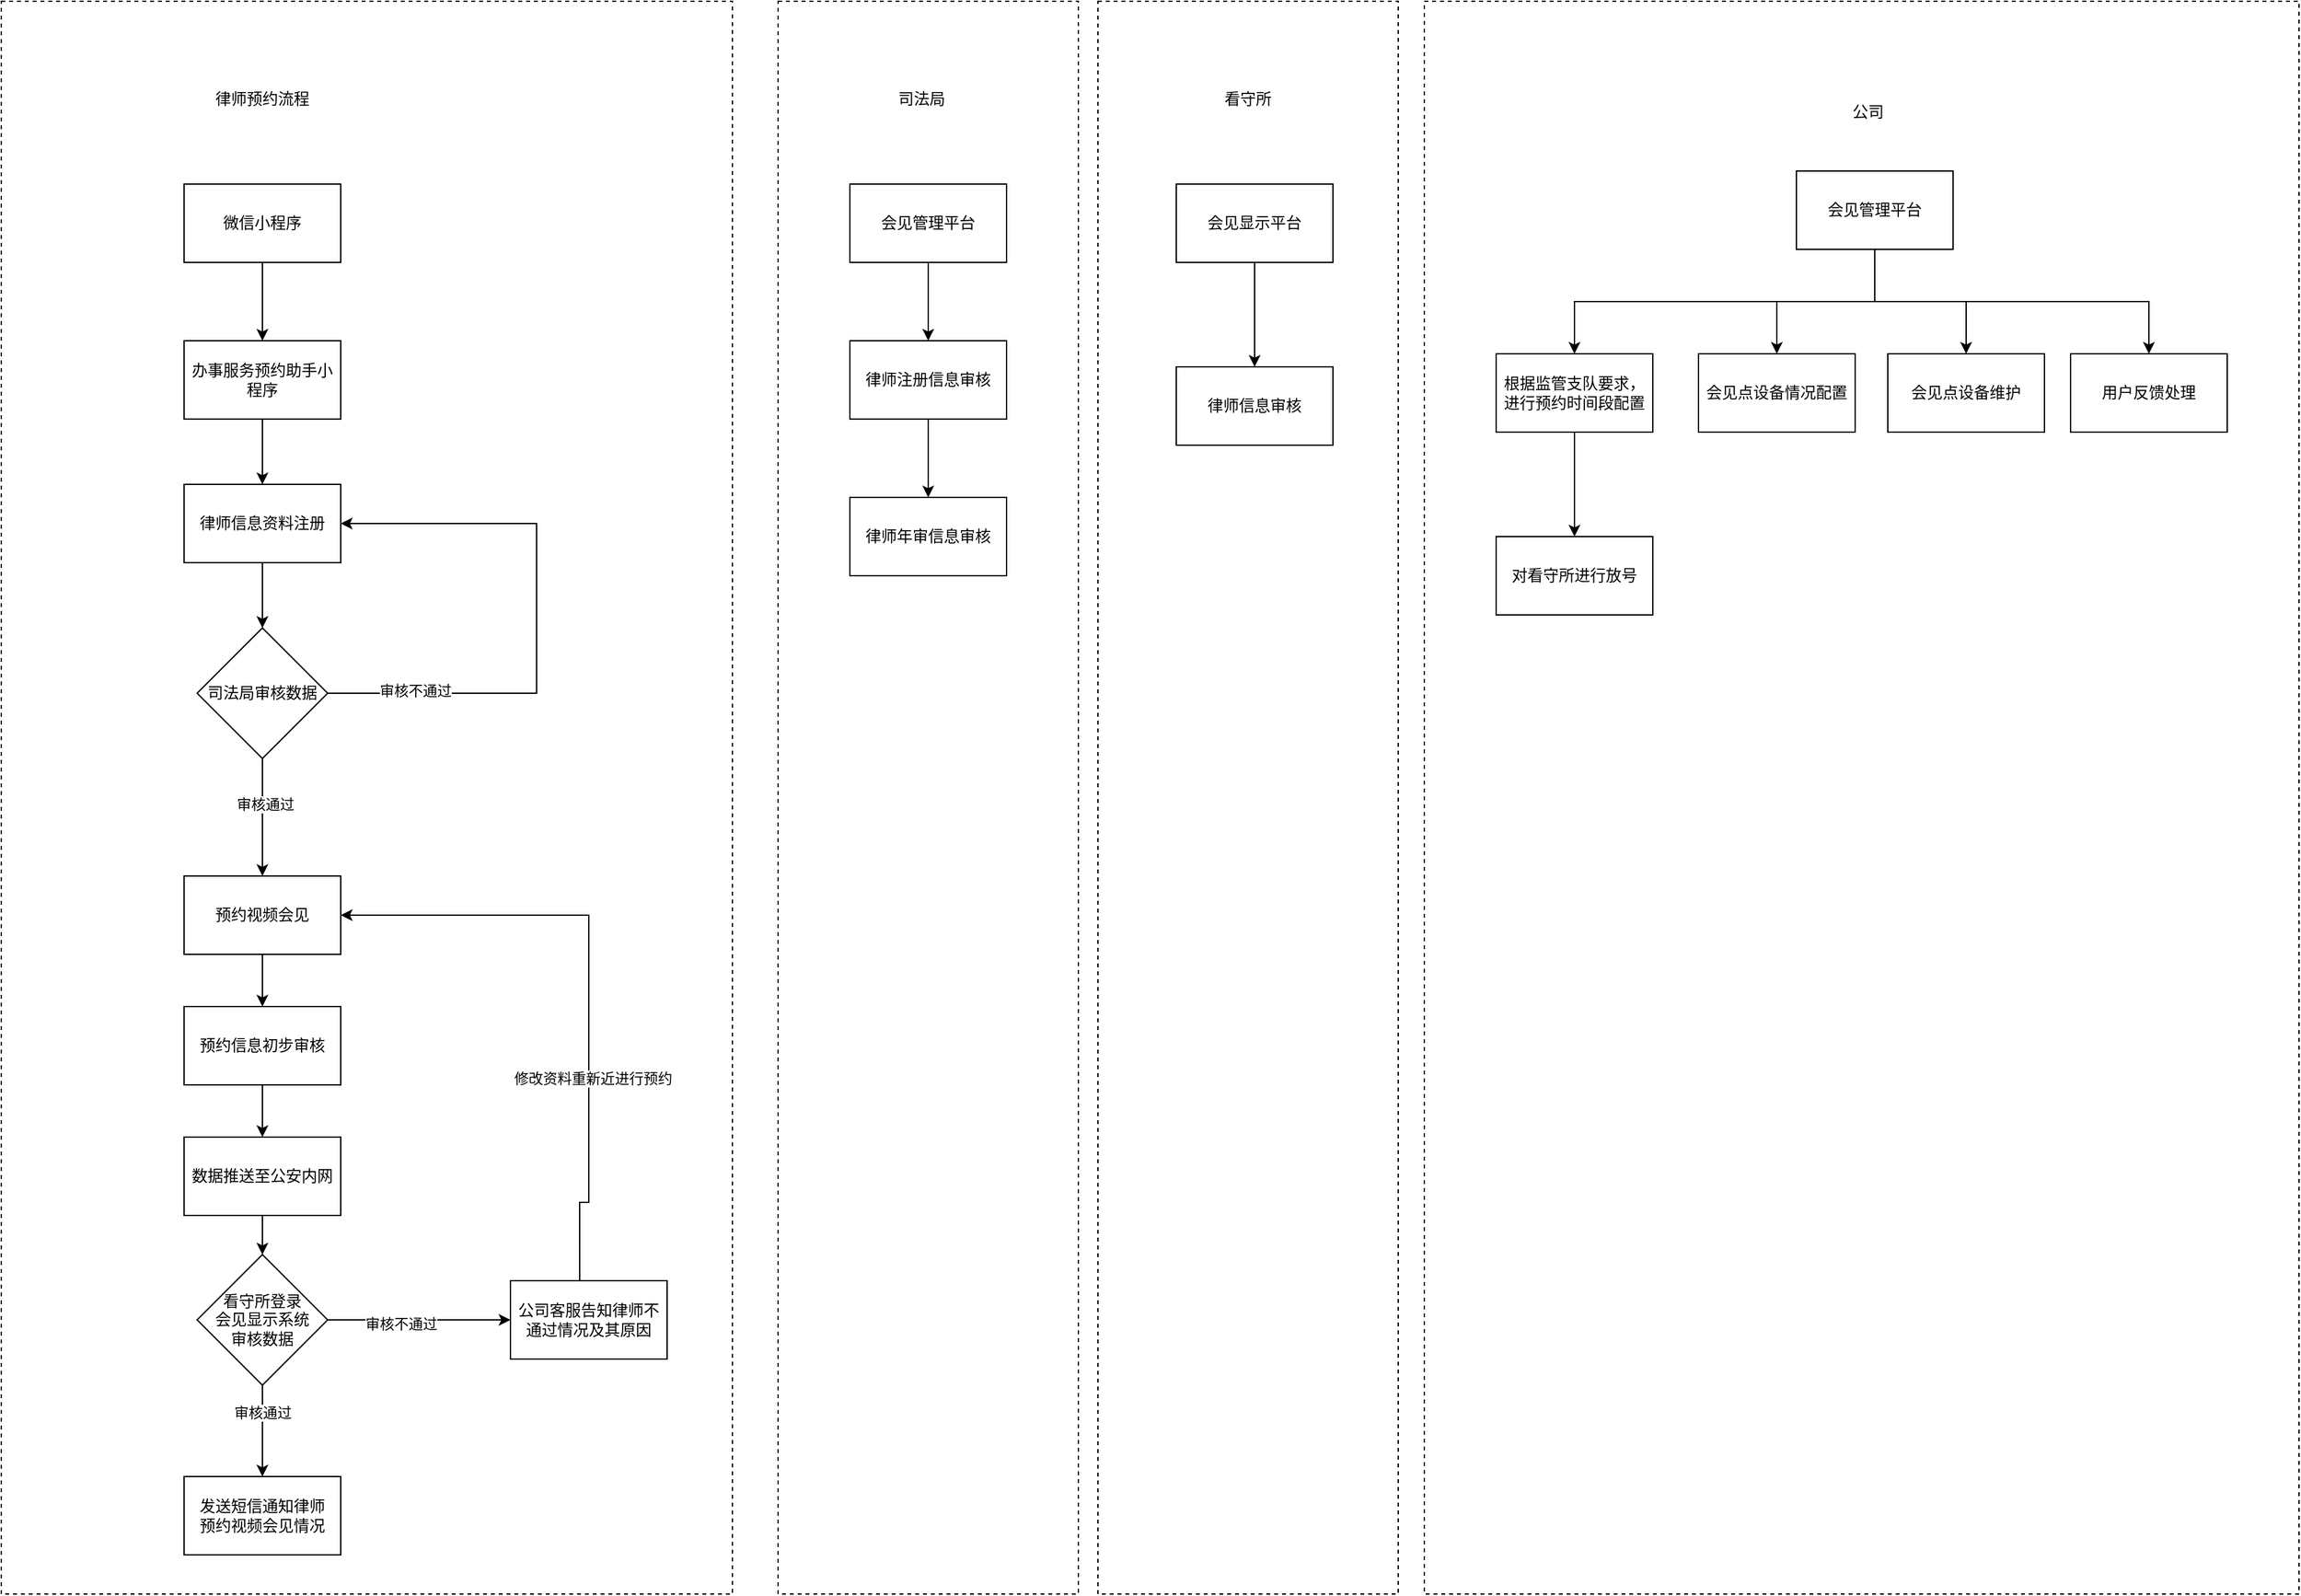 <mxfile version="26.2.10">
  <diagram id="C5RBs43oDa-KdzZeNtuy" name="Page-1">
    <mxGraphModel dx="2731" dy="2170" grid="1" gridSize="10" guides="1" tooltips="1" connect="1" arrows="1" fold="1" page="1" pageScale="1" pageWidth="827" pageHeight="1169" math="0" shadow="0">
      <root>
        <mxCell id="WIyWlLk6GJQsqaUBKTNV-0" />
        <mxCell id="WIyWlLk6GJQsqaUBKTNV-1" parent="WIyWlLk6GJQsqaUBKTNV-0" />
        <mxCell id="S2FNDMp0x8_p2Qf94cD2-87" value="" style="rounded=0;whiteSpace=wrap;html=1;dashed=1;" vertex="1" parent="WIyWlLk6GJQsqaUBKTNV-1">
          <mxGeometry x="760" y="-110" width="230" height="1220" as="geometry" />
        </mxCell>
        <mxCell id="S2FNDMp0x8_p2Qf94cD2-57" value="" style="rounded=0;whiteSpace=wrap;html=1;dashed=1;" vertex="1" parent="WIyWlLk6GJQsqaUBKTNV-1">
          <mxGeometry x="1010" y="-110" width="670" height="1220" as="geometry" />
        </mxCell>
        <mxCell id="S2FNDMp0x8_p2Qf94cD2-55" value="" style="rounded=0;whiteSpace=wrap;html=1;dashed=1;" vertex="1" parent="WIyWlLk6GJQsqaUBKTNV-1">
          <mxGeometry x="515" y="-110" width="230" height="1220" as="geometry" />
        </mxCell>
        <mxCell id="S2FNDMp0x8_p2Qf94cD2-41" value="" style="rounded=0;whiteSpace=wrap;html=1;dashed=1;" vertex="1" parent="WIyWlLk6GJQsqaUBKTNV-1">
          <mxGeometry x="-80" y="-110" width="560" height="1220" as="geometry" />
        </mxCell>
        <mxCell id="S2FNDMp0x8_p2Qf94cD2-7" style="edgeStyle=orthogonalEdgeStyle;rounded=0;orthogonalLoop=1;jettySize=auto;html=1;exitX=0.5;exitY=1;exitDx=0;exitDy=0;entryX=0.5;entryY=0;entryDx=0;entryDy=0;" edge="1" parent="WIyWlLk6GJQsqaUBKTNV-1" source="S2FNDMp0x8_p2Qf94cD2-0" target="S2FNDMp0x8_p2Qf94cD2-6">
          <mxGeometry relative="1" as="geometry" />
        </mxCell>
        <mxCell id="S2FNDMp0x8_p2Qf94cD2-0" value="办事服务预约助手小程序" style="rounded=0;whiteSpace=wrap;html=1;" vertex="1" parent="WIyWlLk6GJQsqaUBKTNV-1">
          <mxGeometry x="60" y="150" width="120" height="60" as="geometry" />
        </mxCell>
        <mxCell id="S2FNDMp0x8_p2Qf94cD2-3" style="edgeStyle=orthogonalEdgeStyle;rounded=0;orthogonalLoop=1;jettySize=auto;html=1;" edge="1" parent="WIyWlLk6GJQsqaUBKTNV-1" source="S2FNDMp0x8_p2Qf94cD2-2" target="S2FNDMp0x8_p2Qf94cD2-0">
          <mxGeometry relative="1" as="geometry" />
        </mxCell>
        <mxCell id="S2FNDMp0x8_p2Qf94cD2-2" value="微信小程序" style="rounded=0;whiteSpace=wrap;html=1;" vertex="1" parent="WIyWlLk6GJQsqaUBKTNV-1">
          <mxGeometry x="60" y="30" width="120" height="60" as="geometry" />
        </mxCell>
        <mxCell id="S2FNDMp0x8_p2Qf94cD2-9" style="edgeStyle=orthogonalEdgeStyle;rounded=0;orthogonalLoop=1;jettySize=auto;html=1;exitX=0.5;exitY=1;exitDx=0;exitDy=0;" edge="1" parent="WIyWlLk6GJQsqaUBKTNV-1" source="S2FNDMp0x8_p2Qf94cD2-6">
          <mxGeometry relative="1" as="geometry">
            <mxPoint x="120" y="370" as="targetPoint" />
          </mxGeometry>
        </mxCell>
        <mxCell id="S2FNDMp0x8_p2Qf94cD2-6" value="律师信息资料注册" style="rounded=0;whiteSpace=wrap;html=1;" vertex="1" parent="WIyWlLk6GJQsqaUBKTNV-1">
          <mxGeometry x="60" y="260" width="120" height="60" as="geometry" />
        </mxCell>
        <mxCell id="S2FNDMp0x8_p2Qf94cD2-18" style="edgeStyle=orthogonalEdgeStyle;rounded=0;orthogonalLoop=1;jettySize=auto;html=1;exitX=0.5;exitY=1;exitDx=0;exitDy=0;entryX=0.5;entryY=0;entryDx=0;entryDy=0;" edge="1" parent="WIyWlLk6GJQsqaUBKTNV-1" source="S2FNDMp0x8_p2Qf94cD2-14" target="S2FNDMp0x8_p2Qf94cD2-16">
          <mxGeometry relative="1" as="geometry" />
        </mxCell>
        <mxCell id="S2FNDMp0x8_p2Qf94cD2-19" value="审核通过" style="edgeLabel;html=1;align=center;verticalAlign=middle;resizable=0;points=[];" vertex="1" connectable="0" parent="S2FNDMp0x8_p2Qf94cD2-18">
          <mxGeometry x="-0.233" y="2" relative="1" as="geometry">
            <mxPoint as="offset" />
          </mxGeometry>
        </mxCell>
        <mxCell id="S2FNDMp0x8_p2Qf94cD2-20" style="edgeStyle=orthogonalEdgeStyle;rounded=0;orthogonalLoop=1;jettySize=auto;html=1;entryX=1;entryY=0.5;entryDx=0;entryDy=0;" edge="1" parent="WIyWlLk6GJQsqaUBKTNV-1" source="S2FNDMp0x8_p2Qf94cD2-14" target="S2FNDMp0x8_p2Qf94cD2-6">
          <mxGeometry relative="1" as="geometry">
            <Array as="points">
              <mxPoint x="330" y="420" />
              <mxPoint x="330" y="290" />
            </Array>
          </mxGeometry>
        </mxCell>
        <mxCell id="S2FNDMp0x8_p2Qf94cD2-21" value="审核不通过" style="edgeLabel;html=1;align=center;verticalAlign=middle;resizable=0;points=[];" vertex="1" connectable="0" parent="S2FNDMp0x8_p2Qf94cD2-20">
          <mxGeometry x="-0.696" y="2" relative="1" as="geometry">
            <mxPoint as="offset" />
          </mxGeometry>
        </mxCell>
        <mxCell id="S2FNDMp0x8_p2Qf94cD2-14" value="司法局审核数据" style="rhombus;whiteSpace=wrap;html=1;" vertex="1" parent="WIyWlLk6GJQsqaUBKTNV-1">
          <mxGeometry x="70" y="370" width="100" height="100" as="geometry" />
        </mxCell>
        <mxCell id="S2FNDMp0x8_p2Qf94cD2-66" value="" style="edgeStyle=orthogonalEdgeStyle;rounded=0;orthogonalLoop=1;jettySize=auto;html=1;" edge="1" parent="WIyWlLk6GJQsqaUBKTNV-1" source="S2FNDMp0x8_p2Qf94cD2-16" target="S2FNDMp0x8_p2Qf94cD2-65">
          <mxGeometry relative="1" as="geometry" />
        </mxCell>
        <mxCell id="S2FNDMp0x8_p2Qf94cD2-16" value="预约视频会见" style="rounded=0;whiteSpace=wrap;html=1;" vertex="1" parent="WIyWlLk6GJQsqaUBKTNV-1">
          <mxGeometry x="60" y="560" width="120" height="60" as="geometry" />
        </mxCell>
        <mxCell id="S2FNDMp0x8_p2Qf94cD2-27" style="edgeStyle=orthogonalEdgeStyle;rounded=0;orthogonalLoop=1;jettySize=auto;html=1;exitX=0.5;exitY=1;exitDx=0;exitDy=0;entryX=0.5;entryY=0;entryDx=0;entryDy=0;" edge="1" parent="WIyWlLk6GJQsqaUBKTNV-1" source="S2FNDMp0x8_p2Qf94cD2-25" target="S2FNDMp0x8_p2Qf94cD2-26">
          <mxGeometry relative="1" as="geometry" />
        </mxCell>
        <mxCell id="S2FNDMp0x8_p2Qf94cD2-25" value="数据推送至公安内网" style="rounded=0;whiteSpace=wrap;html=1;" vertex="1" parent="WIyWlLk6GJQsqaUBKTNV-1">
          <mxGeometry x="60" y="760" width="120" height="60" as="geometry" />
        </mxCell>
        <mxCell id="S2FNDMp0x8_p2Qf94cD2-30" style="edgeStyle=orthogonalEdgeStyle;rounded=0;orthogonalLoop=1;jettySize=auto;html=1;exitX=0.5;exitY=1;exitDx=0;exitDy=0;entryX=0.5;entryY=0;entryDx=0;entryDy=0;" edge="1" parent="WIyWlLk6GJQsqaUBKTNV-1" source="S2FNDMp0x8_p2Qf94cD2-26" target="S2FNDMp0x8_p2Qf94cD2-29">
          <mxGeometry relative="1" as="geometry">
            <Array as="points">
              <mxPoint x="120" y="930" />
              <mxPoint x="120" y="930" />
            </Array>
          </mxGeometry>
        </mxCell>
        <mxCell id="S2FNDMp0x8_p2Qf94cD2-31" value="审核通过" style="edgeLabel;html=1;align=center;verticalAlign=middle;resizable=0;points=[];" vertex="1" connectable="0" parent="S2FNDMp0x8_p2Qf94cD2-30">
          <mxGeometry x="-0.4" y="1" relative="1" as="geometry">
            <mxPoint x="-1" y="28" as="offset" />
          </mxGeometry>
        </mxCell>
        <mxCell id="S2FNDMp0x8_p2Qf94cD2-32" style="edgeStyle=orthogonalEdgeStyle;rounded=0;orthogonalLoop=1;jettySize=auto;html=1;exitX=1;exitY=0.5;exitDx=0;exitDy=0;entryX=0;entryY=0.5;entryDx=0;entryDy=0;" edge="1" parent="WIyWlLk6GJQsqaUBKTNV-1" source="S2FNDMp0x8_p2Qf94cD2-26" target="S2FNDMp0x8_p2Qf94cD2-36">
          <mxGeometry relative="1" as="geometry">
            <mxPoint x="480" y="840" as="targetPoint" />
            <Array as="points">
              <mxPoint x="260" y="900" />
              <mxPoint x="260" y="900" />
            </Array>
          </mxGeometry>
        </mxCell>
        <mxCell id="S2FNDMp0x8_p2Qf94cD2-33" value="审核不通过" style="edgeLabel;html=1;align=center;verticalAlign=middle;resizable=0;points=[];" vertex="1" connectable="0" parent="S2FNDMp0x8_p2Qf94cD2-32">
          <mxGeometry x="-0.204" y="-3" relative="1" as="geometry">
            <mxPoint as="offset" />
          </mxGeometry>
        </mxCell>
        <mxCell id="S2FNDMp0x8_p2Qf94cD2-26" value="看守所登录&lt;div&gt;会见显示系统&lt;/div&gt;&lt;div&gt;审核数据&lt;/div&gt;" style="rhombus;whiteSpace=wrap;html=1;" vertex="1" parent="WIyWlLk6GJQsqaUBKTNV-1">
          <mxGeometry x="70" y="850" width="100" height="100" as="geometry" />
        </mxCell>
        <mxCell id="S2FNDMp0x8_p2Qf94cD2-29" value="发送短信通知律师&lt;div&gt;预约视频会见情况&lt;/div&gt;" style="rounded=0;whiteSpace=wrap;html=1;" vertex="1" parent="WIyWlLk6GJQsqaUBKTNV-1">
          <mxGeometry x="60" y="1020" width="120" height="60" as="geometry" />
        </mxCell>
        <mxCell id="S2FNDMp0x8_p2Qf94cD2-37" style="edgeStyle=orthogonalEdgeStyle;rounded=0;orthogonalLoop=1;jettySize=auto;html=1;entryX=1;entryY=0.5;entryDx=0;entryDy=0;exitX=0.442;exitY=0.033;exitDx=0;exitDy=0;exitPerimeter=0;" edge="1" parent="WIyWlLk6GJQsqaUBKTNV-1" source="S2FNDMp0x8_p2Qf94cD2-36" target="S2FNDMp0x8_p2Qf94cD2-16">
          <mxGeometry relative="1" as="geometry">
            <mxPoint x="470" y="810" as="sourcePoint" />
            <mxPoint x="270" y="575" as="targetPoint" />
            <Array as="points">
              <mxPoint x="363" y="810" />
              <mxPoint x="370" y="810" />
              <mxPoint x="370" y="590" />
            </Array>
          </mxGeometry>
        </mxCell>
        <mxCell id="S2FNDMp0x8_p2Qf94cD2-38" value="修改资料重新近进行预约" style="edgeLabel;html=1;align=center;verticalAlign=middle;resizable=0;points=[];" vertex="1" connectable="0" parent="S2FNDMp0x8_p2Qf94cD2-37">
          <mxGeometry x="-0.315" y="-3" relative="1" as="geometry">
            <mxPoint as="offset" />
          </mxGeometry>
        </mxCell>
        <mxCell id="S2FNDMp0x8_p2Qf94cD2-36" value="公司客服告知律师不通过情况及其原因" style="rounded=0;whiteSpace=wrap;html=1;" vertex="1" parent="WIyWlLk6GJQsqaUBKTNV-1">
          <mxGeometry x="310" y="870" width="120" height="60" as="geometry" />
        </mxCell>
        <mxCell id="S2FNDMp0x8_p2Qf94cD2-42" value="律师预约流程" style="text;html=1;align=center;verticalAlign=middle;whiteSpace=wrap;rounded=0;" vertex="1" parent="WIyWlLk6GJQsqaUBKTNV-1">
          <mxGeometry x="65" y="-50" width="110" height="30" as="geometry" />
        </mxCell>
        <mxCell id="S2FNDMp0x8_p2Qf94cD2-45" style="edgeStyle=orthogonalEdgeStyle;rounded=0;orthogonalLoop=1;jettySize=auto;html=1;entryX=0.5;entryY=0;entryDx=0;entryDy=0;" edge="1" parent="WIyWlLk6GJQsqaUBKTNV-1" source="S2FNDMp0x8_p2Qf94cD2-43" target="S2FNDMp0x8_p2Qf94cD2-44">
          <mxGeometry relative="1" as="geometry" />
        </mxCell>
        <mxCell id="S2FNDMp0x8_p2Qf94cD2-43" value="会见管理平台" style="rounded=0;whiteSpace=wrap;html=1;" vertex="1" parent="WIyWlLk6GJQsqaUBKTNV-1">
          <mxGeometry x="570" y="30" width="120" height="60" as="geometry" />
        </mxCell>
        <mxCell id="S2FNDMp0x8_p2Qf94cD2-47" style="edgeStyle=orthogonalEdgeStyle;rounded=0;orthogonalLoop=1;jettySize=auto;html=1;exitX=0.5;exitY=1;exitDx=0;exitDy=0;" edge="1" parent="WIyWlLk6GJQsqaUBKTNV-1" source="S2FNDMp0x8_p2Qf94cD2-44" target="S2FNDMp0x8_p2Qf94cD2-46">
          <mxGeometry relative="1" as="geometry" />
        </mxCell>
        <mxCell id="S2FNDMp0x8_p2Qf94cD2-44" value="律师注册信息审核" style="rounded=0;whiteSpace=wrap;html=1;" vertex="1" parent="WIyWlLk6GJQsqaUBKTNV-1">
          <mxGeometry x="570" y="150" width="120" height="60" as="geometry" />
        </mxCell>
        <mxCell id="S2FNDMp0x8_p2Qf94cD2-46" value="律师年审信息审核" style="rounded=0;whiteSpace=wrap;html=1;" vertex="1" parent="WIyWlLk6GJQsqaUBKTNV-1">
          <mxGeometry x="570" y="270" width="120" height="60" as="geometry" />
        </mxCell>
        <mxCell id="S2FNDMp0x8_p2Qf94cD2-48" value="司法局" style="text;html=1;align=center;verticalAlign=middle;whiteSpace=wrap;rounded=0;" vertex="1" parent="WIyWlLk6GJQsqaUBKTNV-1">
          <mxGeometry x="570" y="-50" width="110" height="30" as="geometry" />
        </mxCell>
        <mxCell id="S2FNDMp0x8_p2Qf94cD2-73" value="" style="edgeStyle=orthogonalEdgeStyle;rounded=0;orthogonalLoop=1;jettySize=auto;html=1;" edge="1" parent="WIyWlLk6GJQsqaUBKTNV-1" source="S2FNDMp0x8_p2Qf94cD2-49" target="S2FNDMp0x8_p2Qf94cD2-62">
          <mxGeometry relative="1" as="geometry" />
        </mxCell>
        <mxCell id="S2FNDMp0x8_p2Qf94cD2-77" style="edgeStyle=orthogonalEdgeStyle;rounded=0;orthogonalLoop=1;jettySize=auto;html=1;" edge="1" parent="WIyWlLk6GJQsqaUBKTNV-1" source="S2FNDMp0x8_p2Qf94cD2-49" target="S2FNDMp0x8_p2Qf94cD2-69">
          <mxGeometry relative="1" as="geometry" />
        </mxCell>
        <mxCell id="S2FNDMp0x8_p2Qf94cD2-78" style="edgeStyle=orthogonalEdgeStyle;rounded=0;orthogonalLoop=1;jettySize=auto;html=1;exitX=0.5;exitY=1;exitDx=0;exitDy=0;" edge="1" parent="WIyWlLk6GJQsqaUBKTNV-1" source="S2FNDMp0x8_p2Qf94cD2-49" target="S2FNDMp0x8_p2Qf94cD2-75">
          <mxGeometry relative="1" as="geometry" />
        </mxCell>
        <mxCell id="S2FNDMp0x8_p2Qf94cD2-79" style="edgeStyle=orthogonalEdgeStyle;rounded=0;orthogonalLoop=1;jettySize=auto;html=1;entryX=0.5;entryY=0;entryDx=0;entryDy=0;exitX=0.5;exitY=1;exitDx=0;exitDy=0;" edge="1" parent="WIyWlLk6GJQsqaUBKTNV-1" source="S2FNDMp0x8_p2Qf94cD2-49" target="S2FNDMp0x8_p2Qf94cD2-50">
          <mxGeometry relative="1" as="geometry" />
        </mxCell>
        <mxCell id="S2FNDMp0x8_p2Qf94cD2-49" value="会见管理平台" style="rounded=0;whiteSpace=wrap;html=1;" vertex="1" parent="WIyWlLk6GJQsqaUBKTNV-1">
          <mxGeometry x="1295" y="20" width="120" height="60" as="geometry" />
        </mxCell>
        <mxCell id="S2FNDMp0x8_p2Qf94cD2-53" value="" style="edgeStyle=orthogonalEdgeStyle;rounded=0;orthogonalLoop=1;jettySize=auto;html=1;" edge="1" parent="WIyWlLk6GJQsqaUBKTNV-1" source="S2FNDMp0x8_p2Qf94cD2-50" target="S2FNDMp0x8_p2Qf94cD2-52">
          <mxGeometry relative="1" as="geometry" />
        </mxCell>
        <mxCell id="S2FNDMp0x8_p2Qf94cD2-50" value="根据监管支队要求，进行预约时间段配置" style="whiteSpace=wrap;html=1;rounded=0;" vertex="1" parent="WIyWlLk6GJQsqaUBKTNV-1">
          <mxGeometry x="1065" y="160" width="120" height="60" as="geometry" />
        </mxCell>
        <mxCell id="S2FNDMp0x8_p2Qf94cD2-52" value="对看守所进行放号" style="whiteSpace=wrap;html=1;rounded=0;" vertex="1" parent="WIyWlLk6GJQsqaUBKTNV-1">
          <mxGeometry x="1065" y="300" width="120" height="60" as="geometry" />
        </mxCell>
        <mxCell id="S2FNDMp0x8_p2Qf94cD2-58" value="公司" style="text;html=1;align=center;verticalAlign=middle;whiteSpace=wrap;rounded=0;" vertex="1" parent="WIyWlLk6GJQsqaUBKTNV-1">
          <mxGeometry x="1295" y="-40" width="110" height="30" as="geometry" />
        </mxCell>
        <mxCell id="S2FNDMp0x8_p2Qf94cD2-62" value="会见点设备情况配置" style="whiteSpace=wrap;html=1;rounded=0;" vertex="1" parent="WIyWlLk6GJQsqaUBKTNV-1">
          <mxGeometry x="1220" y="160" width="120" height="60" as="geometry" />
        </mxCell>
        <mxCell id="S2FNDMp0x8_p2Qf94cD2-68" value="" style="edgeStyle=orthogonalEdgeStyle;rounded=0;orthogonalLoop=1;jettySize=auto;html=1;" edge="1" parent="WIyWlLk6GJQsqaUBKTNV-1" source="S2FNDMp0x8_p2Qf94cD2-65" target="S2FNDMp0x8_p2Qf94cD2-25">
          <mxGeometry relative="1" as="geometry" />
        </mxCell>
        <mxCell id="S2FNDMp0x8_p2Qf94cD2-65" value="预约信息初步审核" style="rounded=0;whiteSpace=wrap;html=1;" vertex="1" parent="WIyWlLk6GJQsqaUBKTNV-1">
          <mxGeometry x="60" y="660" width="120" height="60" as="geometry" />
        </mxCell>
        <mxCell id="S2FNDMp0x8_p2Qf94cD2-69" value="会见点设备维护" style="whiteSpace=wrap;html=1;rounded=0;" vertex="1" parent="WIyWlLk6GJQsqaUBKTNV-1">
          <mxGeometry x="1365" y="160" width="120" height="60" as="geometry" />
        </mxCell>
        <mxCell id="S2FNDMp0x8_p2Qf94cD2-75" value="用户反馈处理" style="whiteSpace=wrap;html=1;rounded=0;" vertex="1" parent="WIyWlLk6GJQsqaUBKTNV-1">
          <mxGeometry x="1505" y="160" width="120" height="60" as="geometry" />
        </mxCell>
        <mxCell id="S2FNDMp0x8_p2Qf94cD2-82" value="" style="edgeStyle=orthogonalEdgeStyle;rounded=0;orthogonalLoop=1;jettySize=auto;html=1;" edge="1" parent="WIyWlLk6GJQsqaUBKTNV-1" source="S2FNDMp0x8_p2Qf94cD2-80" target="S2FNDMp0x8_p2Qf94cD2-81">
          <mxGeometry relative="1" as="geometry" />
        </mxCell>
        <mxCell id="S2FNDMp0x8_p2Qf94cD2-80" value="会见显示平台" style="rounded=0;whiteSpace=wrap;html=1;" vertex="1" parent="WIyWlLk6GJQsqaUBKTNV-1">
          <mxGeometry x="820" y="30" width="120" height="60" as="geometry" />
        </mxCell>
        <mxCell id="S2FNDMp0x8_p2Qf94cD2-81" value="律师信息审核" style="whiteSpace=wrap;html=1;rounded=0;" vertex="1" parent="WIyWlLk6GJQsqaUBKTNV-1">
          <mxGeometry x="820" y="170" width="120" height="60" as="geometry" />
        </mxCell>
        <mxCell id="S2FNDMp0x8_p2Qf94cD2-86" value="看守所" style="text;html=1;align=center;verticalAlign=middle;whiteSpace=wrap;rounded=0;" vertex="1" parent="WIyWlLk6GJQsqaUBKTNV-1">
          <mxGeometry x="820" y="-50" width="110" height="30" as="geometry" />
        </mxCell>
      </root>
    </mxGraphModel>
  </diagram>
</mxfile>
